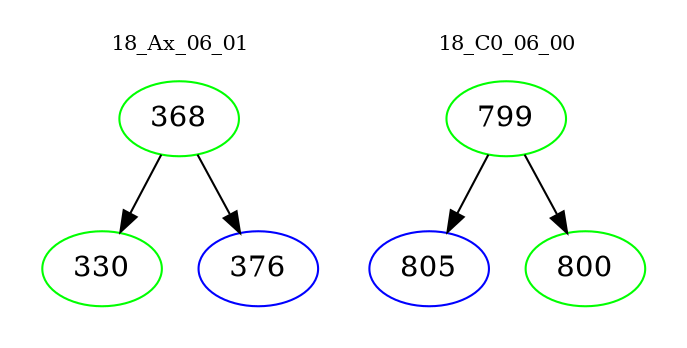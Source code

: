 digraph{
subgraph cluster_0 {
color = white
label = "18_Ax_06_01";
fontsize=10;
T0_368 [label="368", color="green"]
T0_368 -> T0_330 [color="black"]
T0_330 [label="330", color="green"]
T0_368 -> T0_376 [color="black"]
T0_376 [label="376", color="blue"]
}
subgraph cluster_1 {
color = white
label = "18_C0_06_00";
fontsize=10;
T1_799 [label="799", color="green"]
T1_799 -> T1_805 [color="black"]
T1_805 [label="805", color="blue"]
T1_799 -> T1_800 [color="black"]
T1_800 [label="800", color="green"]
}
}
